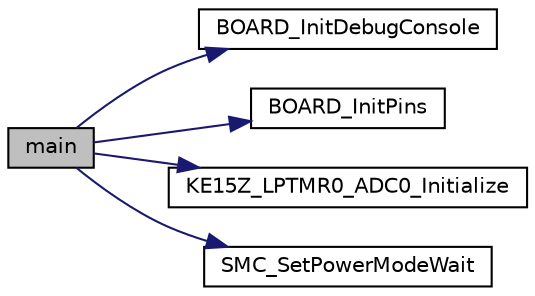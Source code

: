 digraph "main"
{
  edge [fontname="Helvetica",fontsize="10",labelfontname="Helvetica",labelfontsize="10"];
  node [fontname="Helvetica",fontsize="10",shape=record];
  rankdir="LR";
  Node7 [label="main",height=0.2,width=0.4,color="black", fillcolor="grey75", style="filled", fontcolor="black"];
  Node7 -> Node8 [color="midnightblue",fontsize="10",style="solid",fontname="Helvetica"];
  Node8 [label="BOARD_InitDebugConsole",height=0.2,width=0.4,color="black", fillcolor="white", style="filled",URL="$frdm-k64f_2board_8c.html#a4c84ccb952cb083367d7040cf9de3db8"];
  Node7 -> Node9 [color="midnightblue",fontsize="10",style="solid",fontname="Helvetica"];
  Node9 [label="BOARD_InitPins",height=0.2,width=0.4,color="black", fillcolor="white", style="filled",URL="$group__pin__mux.html#ga2c9fe54b6b84723fbaa590a6f4576966",tooltip="Configures pin routing and optionally pin electrical features. "];
  Node7 -> Node10 [color="midnightblue",fontsize="10",style="solid",fontname="Helvetica"];
  Node10 [label="KE15Z_LPTMR0_ADC0_Initialize",height=0.2,width=0.4,color="black", fillcolor="white", style="filled",URL="$dp5004__interrupt_8c.html#a48de44d278eff09e186d7672f2933363"];
  Node7 -> Node11 [color="midnightblue",fontsize="10",style="solid",fontname="Helvetica"];
  Node11 [label="SMC_SetPowerModeWait",height=0.2,width=0.4,color="black", fillcolor="white", style="filled",URL="$lpc54114_8c.html#a5423cac017d1d1a8ac8bba8e91e80e29",tooltip="Configures the system to WAIT power mode. API name used from Kinetis family to maintain compatibility..."];
}
